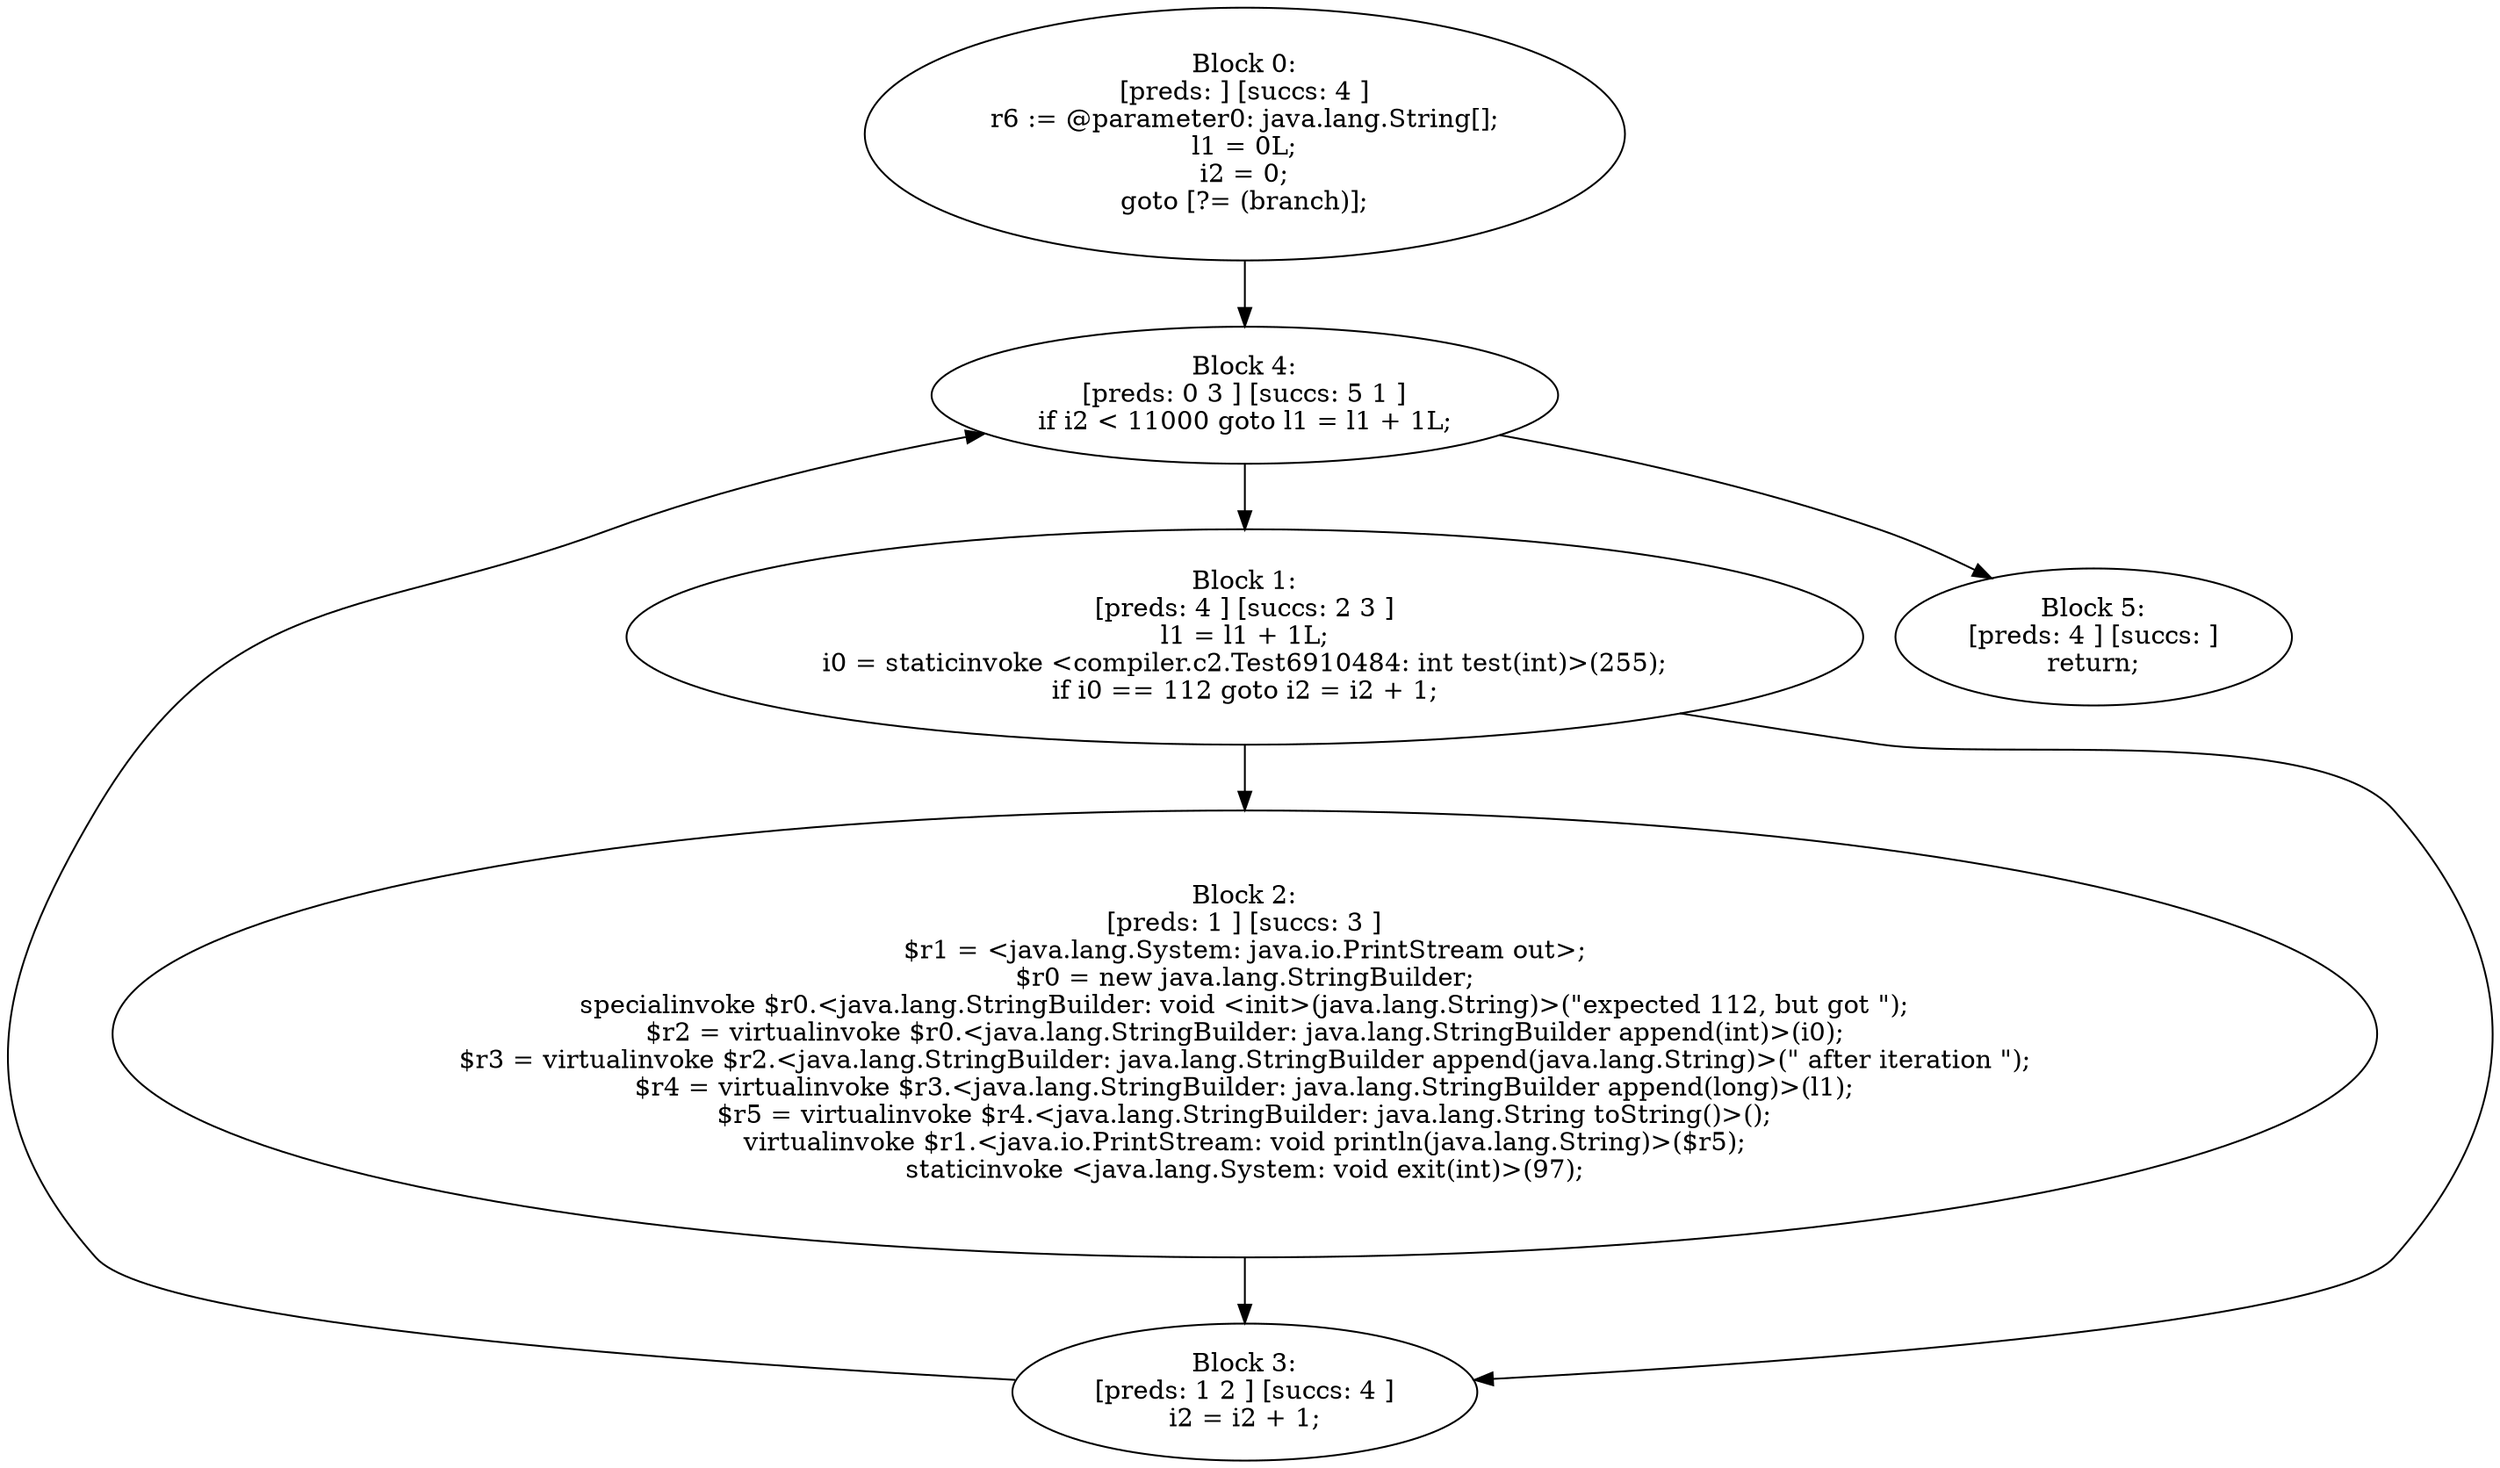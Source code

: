 digraph "unitGraph" {
    "Block 0:
[preds: ] [succs: 4 ]
r6 := @parameter0: java.lang.String[];
l1 = 0L;
i2 = 0;
goto [?= (branch)];
"
    "Block 1:
[preds: 4 ] [succs: 2 3 ]
l1 = l1 + 1L;
i0 = staticinvoke <compiler.c2.Test6910484: int test(int)>(255);
if i0 == 112 goto i2 = i2 + 1;
"
    "Block 2:
[preds: 1 ] [succs: 3 ]
$r1 = <java.lang.System: java.io.PrintStream out>;
$r0 = new java.lang.StringBuilder;
specialinvoke $r0.<java.lang.StringBuilder: void <init>(java.lang.String)>(\"expected 112, but got \");
$r2 = virtualinvoke $r0.<java.lang.StringBuilder: java.lang.StringBuilder append(int)>(i0);
$r3 = virtualinvoke $r2.<java.lang.StringBuilder: java.lang.StringBuilder append(java.lang.String)>(\" after iteration \");
$r4 = virtualinvoke $r3.<java.lang.StringBuilder: java.lang.StringBuilder append(long)>(l1);
$r5 = virtualinvoke $r4.<java.lang.StringBuilder: java.lang.String toString()>();
virtualinvoke $r1.<java.io.PrintStream: void println(java.lang.String)>($r5);
staticinvoke <java.lang.System: void exit(int)>(97);
"
    "Block 3:
[preds: 1 2 ] [succs: 4 ]
i2 = i2 + 1;
"
    "Block 4:
[preds: 0 3 ] [succs: 5 1 ]
if i2 < 11000 goto l1 = l1 + 1L;
"
    "Block 5:
[preds: 4 ] [succs: ]
return;
"
    "Block 0:
[preds: ] [succs: 4 ]
r6 := @parameter0: java.lang.String[];
l1 = 0L;
i2 = 0;
goto [?= (branch)];
"->"Block 4:
[preds: 0 3 ] [succs: 5 1 ]
if i2 < 11000 goto l1 = l1 + 1L;
";
    "Block 1:
[preds: 4 ] [succs: 2 3 ]
l1 = l1 + 1L;
i0 = staticinvoke <compiler.c2.Test6910484: int test(int)>(255);
if i0 == 112 goto i2 = i2 + 1;
"->"Block 2:
[preds: 1 ] [succs: 3 ]
$r1 = <java.lang.System: java.io.PrintStream out>;
$r0 = new java.lang.StringBuilder;
specialinvoke $r0.<java.lang.StringBuilder: void <init>(java.lang.String)>(\"expected 112, but got \");
$r2 = virtualinvoke $r0.<java.lang.StringBuilder: java.lang.StringBuilder append(int)>(i0);
$r3 = virtualinvoke $r2.<java.lang.StringBuilder: java.lang.StringBuilder append(java.lang.String)>(\" after iteration \");
$r4 = virtualinvoke $r3.<java.lang.StringBuilder: java.lang.StringBuilder append(long)>(l1);
$r5 = virtualinvoke $r4.<java.lang.StringBuilder: java.lang.String toString()>();
virtualinvoke $r1.<java.io.PrintStream: void println(java.lang.String)>($r5);
staticinvoke <java.lang.System: void exit(int)>(97);
";
    "Block 1:
[preds: 4 ] [succs: 2 3 ]
l1 = l1 + 1L;
i0 = staticinvoke <compiler.c2.Test6910484: int test(int)>(255);
if i0 == 112 goto i2 = i2 + 1;
"->"Block 3:
[preds: 1 2 ] [succs: 4 ]
i2 = i2 + 1;
";
    "Block 2:
[preds: 1 ] [succs: 3 ]
$r1 = <java.lang.System: java.io.PrintStream out>;
$r0 = new java.lang.StringBuilder;
specialinvoke $r0.<java.lang.StringBuilder: void <init>(java.lang.String)>(\"expected 112, but got \");
$r2 = virtualinvoke $r0.<java.lang.StringBuilder: java.lang.StringBuilder append(int)>(i0);
$r3 = virtualinvoke $r2.<java.lang.StringBuilder: java.lang.StringBuilder append(java.lang.String)>(\" after iteration \");
$r4 = virtualinvoke $r3.<java.lang.StringBuilder: java.lang.StringBuilder append(long)>(l1);
$r5 = virtualinvoke $r4.<java.lang.StringBuilder: java.lang.String toString()>();
virtualinvoke $r1.<java.io.PrintStream: void println(java.lang.String)>($r5);
staticinvoke <java.lang.System: void exit(int)>(97);
"->"Block 3:
[preds: 1 2 ] [succs: 4 ]
i2 = i2 + 1;
";
    "Block 3:
[preds: 1 2 ] [succs: 4 ]
i2 = i2 + 1;
"->"Block 4:
[preds: 0 3 ] [succs: 5 1 ]
if i2 < 11000 goto l1 = l1 + 1L;
";
    "Block 4:
[preds: 0 3 ] [succs: 5 1 ]
if i2 < 11000 goto l1 = l1 + 1L;
"->"Block 5:
[preds: 4 ] [succs: ]
return;
";
    "Block 4:
[preds: 0 3 ] [succs: 5 1 ]
if i2 < 11000 goto l1 = l1 + 1L;
"->"Block 1:
[preds: 4 ] [succs: 2 3 ]
l1 = l1 + 1L;
i0 = staticinvoke <compiler.c2.Test6910484: int test(int)>(255);
if i0 == 112 goto i2 = i2 + 1;
";
}
